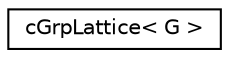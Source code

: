 digraph G
{
  edge [fontname="Helvetica",fontsize="10",labelfontname="Helvetica",labelfontsize="10"];
  node [fontname="Helvetica",fontsize="10",shape=record];
  rankdir="LR";
  Node1 [label="cGrpLattice\< G \>",height=0.2,width=0.4,color="black", fillcolor="white", style="filled",URL="$classcGrpLattice.html"];
}

